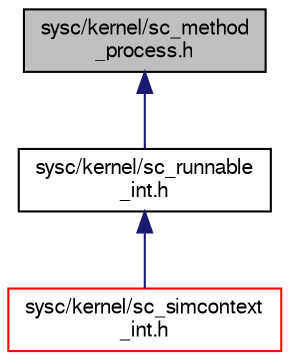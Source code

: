 digraph "sysc/kernel/sc_method_process.h"
{
  edge [fontname="FreeSans",fontsize="10",labelfontname="FreeSans",labelfontsize="10"];
  node [fontname="FreeSans",fontsize="10",shape=record];
  Node63 [label="sysc/kernel/sc_method\l_process.h",height=0.2,width=0.4,color="black", fillcolor="grey75", style="filled", fontcolor="black"];
  Node63 -> Node64 [dir="back",color="midnightblue",fontsize="10",style="solid",fontname="FreeSans"];
  Node64 [label="sysc/kernel/sc_runnable\l_int.h",height=0.2,width=0.4,color="black", fillcolor="white", style="filled",URL="$a00305.html"];
  Node64 -> Node65 [dir="back",color="midnightblue",fontsize="10",style="solid",fontname="FreeSans"];
  Node65 [label="sysc/kernel/sc_simcontext\l_int.h",height=0.2,width=0.4,color="red", fillcolor="white", style="filled",URL="$a00314.html"];
}
